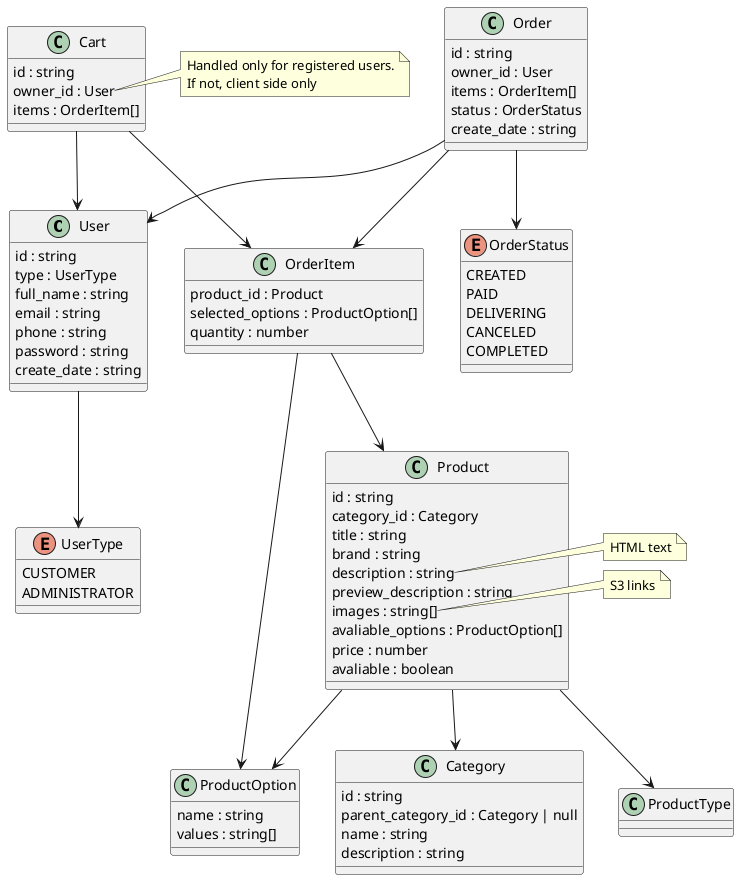 @startuml models

class User {
  id : string
  type : UserType
  full_name : string
  email : string
  phone : string
  password : string
  create_date : string
}

enum UserType {
  CUSTOMER
  ADMINISTRATOR
}

class Product {
  id : string
  category_id : Category
  title : string
  brand : string
  description : string
  preview_description : string
  images : string[]
  avaliable_options : ProductOption[]
  price : number
  avaliable : boolean
}

note right of Product::description
  HTML text
end note

note right of Product::images
  S3 links
end note

class ProductOption {
  name : string
  values : string[]
}

class Category {
  id : string
  parent_category_id : Category | null
  name : string
  description : string
}

class Order {
  id : string
  owner_id : User
  items : OrderItem[]
  status : OrderStatus
  create_date : string
}

enum OrderStatus {
  CREATED
  PAID
  DELIVERING
  CANCELED
  COMPLETED
}

class OrderItem {
  product_id : Product
  selected_options : ProductOption[]
  quantity : number
}

class Cart {
  id : string
  owner_id : User
  items : OrderItem[]
}

note right of Cart::owner_id
  Handled only for registered users.
  If not, client side only
end note


User --> UserType

Product --> ProductType
Product --> ProductOption
Product --> Category

Order --> User
Order --> OrderItem
Order --> OrderStatus

OrderItem --> Product
OrderItem --> ProductOption

Cart --> User
Cart --> OrderItem

@enduml
